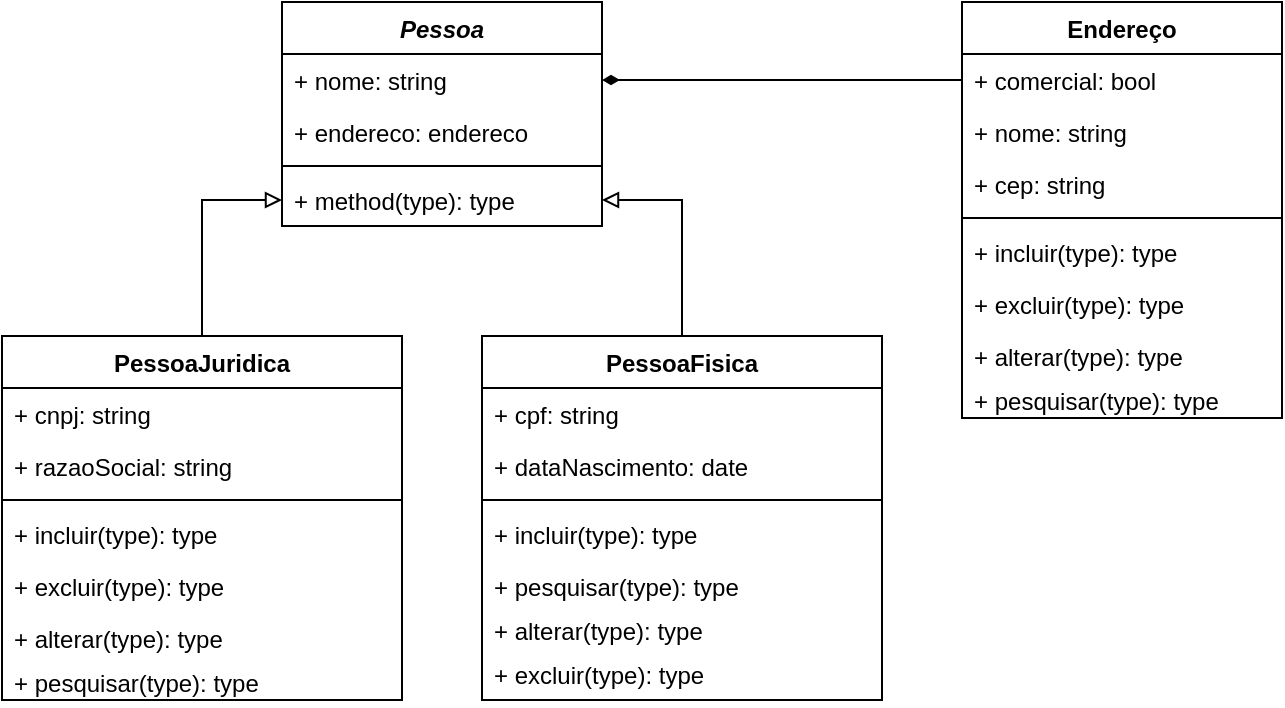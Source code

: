 <mxfile version="18.1.1" type="device"><diagram id="KtyUDxL2aK1uvZeBx6vP" name="Page-1"><mxGraphModel dx="1014" dy="567" grid="1" gridSize="10" guides="1" tooltips="1" connect="1" arrows="1" fold="1" page="1" pageScale="1" pageWidth="827" pageHeight="1169" math="0" shadow="0"><root><mxCell id="0"/><mxCell id="1" parent="0"/><mxCell id="VN0r7kfP3K1St-X1YVmo-1" value="PessoaJuridica&#10;" style="swimlane;fontStyle=1;align=center;verticalAlign=top;childLayout=stackLayout;horizontal=1;startSize=26;horizontalStack=0;resizeParent=1;resizeParentMax=0;resizeLast=0;collapsible=1;marginBottom=0;" parent="1" vertex="1"><mxGeometry x="100" y="320" width="200" height="182" as="geometry"><mxRectangle x="60" y="140" width="120" height="26" as="alternateBounds"/></mxGeometry></mxCell><mxCell id="VN0r7kfP3K1St-X1YVmo-13" value="+ cnpj: string" style="text;strokeColor=none;fillColor=none;align=left;verticalAlign=top;spacingLeft=4;spacingRight=4;overflow=hidden;rotatable=0;points=[[0,0.5],[1,0.5]];portConstraint=eastwest;" parent="VN0r7kfP3K1St-X1YVmo-1" vertex="1"><mxGeometry y="26" width="200" height="26" as="geometry"/></mxCell><mxCell id="VN0r7kfP3K1St-X1YVmo-14" value="+ razaoSocial: string" style="text;strokeColor=none;fillColor=none;align=left;verticalAlign=top;spacingLeft=4;spacingRight=4;overflow=hidden;rotatable=0;points=[[0,0.5],[1,0.5]];portConstraint=eastwest;" parent="VN0r7kfP3K1St-X1YVmo-1" vertex="1"><mxGeometry y="52" width="200" height="26" as="geometry"/></mxCell><mxCell id="VN0r7kfP3K1St-X1YVmo-3" value="" style="line;strokeWidth=1;fillColor=none;align=left;verticalAlign=middle;spacingTop=-1;spacingLeft=3;spacingRight=3;rotatable=0;labelPosition=right;points=[];portConstraint=eastwest;" parent="VN0r7kfP3K1St-X1YVmo-1" vertex="1"><mxGeometry y="78" width="200" height="8" as="geometry"/></mxCell><mxCell id="wQ979JnJXoh81MKj1DXc-2" value="+ incluir(type): type" style="text;strokeColor=none;fillColor=none;align=left;verticalAlign=top;spacingLeft=4;spacingRight=4;overflow=hidden;rotatable=0;points=[[0,0.5],[1,0.5]];portConstraint=eastwest;" vertex="1" parent="VN0r7kfP3K1St-X1YVmo-1"><mxGeometry y="86" width="200" height="26" as="geometry"/></mxCell><mxCell id="wQ979JnJXoh81MKj1DXc-3" value="+ excluir(type): type" style="text;strokeColor=none;fillColor=none;align=left;verticalAlign=top;spacingLeft=4;spacingRight=4;overflow=hidden;rotatable=0;points=[[0,0.5],[1,0.5]];portConstraint=eastwest;" vertex="1" parent="VN0r7kfP3K1St-X1YVmo-1"><mxGeometry y="112" width="200" height="26" as="geometry"/></mxCell><mxCell id="VN0r7kfP3K1St-X1YVmo-4" value="+ alterar(type): type" style="text;strokeColor=none;fillColor=none;align=left;verticalAlign=top;spacingLeft=4;spacingRight=4;overflow=hidden;rotatable=0;points=[[0,0.5],[1,0.5]];portConstraint=eastwest;" parent="VN0r7kfP3K1St-X1YVmo-1" vertex="1"><mxGeometry y="138" width="200" height="22" as="geometry"/></mxCell><mxCell id="wQ979JnJXoh81MKj1DXc-4" value="+ pesquisar(type): type" style="text;strokeColor=none;fillColor=none;align=left;verticalAlign=top;spacingLeft=4;spacingRight=4;overflow=hidden;rotatable=0;points=[[0,0.5],[1,0.5]];portConstraint=eastwest;" vertex="1" parent="VN0r7kfP3K1St-X1YVmo-1"><mxGeometry y="160" width="200" height="22" as="geometry"/></mxCell><mxCell id="VN0r7kfP3K1St-X1YVmo-5" value="PessoaFisica&#10;" style="swimlane;fontStyle=1;align=center;verticalAlign=top;childLayout=stackLayout;horizontal=1;startSize=26;horizontalStack=0;resizeParent=1;resizeParentMax=0;resizeLast=0;collapsible=1;marginBottom=0;" parent="1" vertex="1"><mxGeometry x="340" y="320" width="200" height="182" as="geometry"/></mxCell><mxCell id="VN0r7kfP3K1St-X1YVmo-16" value="+ cpf: string" style="text;strokeColor=none;fillColor=none;align=left;verticalAlign=top;spacingLeft=4;spacingRight=4;overflow=hidden;rotatable=0;points=[[0,0.5],[1,0.5]];portConstraint=eastwest;" parent="VN0r7kfP3K1St-X1YVmo-5" vertex="1"><mxGeometry y="26" width="200" height="26" as="geometry"/></mxCell><mxCell id="VN0r7kfP3K1St-X1YVmo-15" value="+ dataNascimento: date" style="text;strokeColor=none;fillColor=none;align=left;verticalAlign=top;spacingLeft=4;spacingRight=4;overflow=hidden;rotatable=0;points=[[0,0.5],[1,0.5]];portConstraint=eastwest;" parent="VN0r7kfP3K1St-X1YVmo-5" vertex="1"><mxGeometry y="52" width="200" height="26" as="geometry"/></mxCell><mxCell id="VN0r7kfP3K1St-X1YVmo-7" value="" style="line;strokeWidth=1;fillColor=none;align=left;verticalAlign=middle;spacingTop=-1;spacingLeft=3;spacingRight=3;rotatable=0;labelPosition=right;points=[];portConstraint=eastwest;" parent="VN0r7kfP3K1St-X1YVmo-5" vertex="1"><mxGeometry y="78" width="200" height="8" as="geometry"/></mxCell><mxCell id="wQ979JnJXoh81MKj1DXc-5" value="+ incluir(type): type" style="text;strokeColor=none;fillColor=none;align=left;verticalAlign=top;spacingLeft=4;spacingRight=4;overflow=hidden;rotatable=0;points=[[0,0.5],[1,0.5]];portConstraint=eastwest;" vertex="1" parent="VN0r7kfP3K1St-X1YVmo-5"><mxGeometry y="86" width="200" height="26" as="geometry"/></mxCell><mxCell id="wQ979JnJXoh81MKj1DXc-8" value="+ pesquisar(type): type" style="text;strokeColor=none;fillColor=none;align=left;verticalAlign=top;spacingLeft=4;spacingRight=4;overflow=hidden;rotatable=0;points=[[0,0.5],[1,0.5]];portConstraint=eastwest;" vertex="1" parent="VN0r7kfP3K1St-X1YVmo-5"><mxGeometry y="112" width="200" height="22" as="geometry"/></mxCell><mxCell id="wQ979JnJXoh81MKj1DXc-7" value="+ alterar(type): type" style="text;strokeColor=none;fillColor=none;align=left;verticalAlign=top;spacingLeft=4;spacingRight=4;overflow=hidden;rotatable=0;points=[[0,0.5],[1,0.5]];portConstraint=eastwest;" vertex="1" parent="VN0r7kfP3K1St-X1YVmo-5"><mxGeometry y="134" width="200" height="22" as="geometry"/></mxCell><mxCell id="wQ979JnJXoh81MKj1DXc-6" value="+ excluir(type): type" style="text;strokeColor=none;fillColor=none;align=left;verticalAlign=top;spacingLeft=4;spacingRight=4;overflow=hidden;rotatable=0;points=[[0,0.5],[1,0.5]];portConstraint=eastwest;" vertex="1" parent="VN0r7kfP3K1St-X1YVmo-5"><mxGeometry y="156" width="200" height="26" as="geometry"/></mxCell><mxCell id="VN0r7kfP3K1St-X1YVmo-21" value="Pessoa" style="swimlane;fontStyle=3;align=center;verticalAlign=top;childLayout=stackLayout;horizontal=1;startSize=26;horizontalStack=0;resizeParent=1;resizeParentMax=0;resizeLast=0;collapsible=1;marginBottom=0;" parent="1" vertex="1"><mxGeometry x="240" y="153" width="160" height="112" as="geometry"/></mxCell><mxCell id="VN0r7kfP3K1St-X1YVmo-22" value="+ nome: string" style="text;strokeColor=none;fillColor=none;align=left;verticalAlign=top;spacingLeft=4;spacingRight=4;overflow=hidden;rotatable=0;points=[[0,0.5],[1,0.5]];portConstraint=eastwest;" parent="VN0r7kfP3K1St-X1YVmo-21" vertex="1"><mxGeometry y="26" width="160" height="26" as="geometry"/></mxCell><mxCell id="VN0r7kfP3K1St-X1YVmo-42" value="+ endereco: endereco" style="text;strokeColor=none;fillColor=none;align=left;verticalAlign=top;spacingLeft=4;spacingRight=4;overflow=hidden;rotatable=0;points=[[0,0.5],[1,0.5]];portConstraint=eastwest;" parent="VN0r7kfP3K1St-X1YVmo-21" vertex="1"><mxGeometry y="52" width="160" height="26" as="geometry"/></mxCell><mxCell id="VN0r7kfP3K1St-X1YVmo-23" value="" style="line;strokeWidth=1;fillColor=none;align=left;verticalAlign=middle;spacingTop=-1;spacingLeft=3;spacingRight=3;rotatable=0;labelPosition=right;points=[];portConstraint=eastwest;" parent="VN0r7kfP3K1St-X1YVmo-21" vertex="1"><mxGeometry y="78" width="160" height="8" as="geometry"/></mxCell><mxCell id="VN0r7kfP3K1St-X1YVmo-24" value="+ method(type): type" style="text;strokeColor=none;fillColor=none;align=left;verticalAlign=top;spacingLeft=4;spacingRight=4;overflow=hidden;rotatable=0;points=[[0,0.5],[1,0.5]];portConstraint=eastwest;" parent="VN0r7kfP3K1St-X1YVmo-21" vertex="1"><mxGeometry y="86" width="160" height="26" as="geometry"/></mxCell><mxCell id="VN0r7kfP3K1St-X1YVmo-26" style="edgeStyle=orthogonalEdgeStyle;rounded=0;orthogonalLoop=1;jettySize=auto;html=1;entryX=0.5;entryY=0;entryDx=0;entryDy=0;endArrow=none;endFill=0;strokeWidth=1;startArrow=block;startFill=0;" parent="1" source="VN0r7kfP3K1St-X1YVmo-24" target="VN0r7kfP3K1St-X1YVmo-5" edge="1"><mxGeometry relative="1" as="geometry"/></mxCell><mxCell id="VN0r7kfP3K1St-X1YVmo-27" style="edgeStyle=orthogonalEdgeStyle;rounded=0;orthogonalLoop=1;jettySize=auto;html=1;entryX=0.5;entryY=0;entryDx=0;entryDy=0;endArrow=none;endFill=0;strokeWidth=1;endSize=7;startArrow=block;startFill=0;" parent="1" source="VN0r7kfP3K1St-X1YVmo-24" target="VN0r7kfP3K1St-X1YVmo-1" edge="1"><mxGeometry relative="1" as="geometry"/></mxCell><mxCell id="VN0r7kfP3K1St-X1YVmo-28" value="Endereço" style="swimlane;fontStyle=1;align=center;verticalAlign=top;childLayout=stackLayout;horizontal=1;startSize=26;horizontalStack=0;resizeParent=1;resizeParentMax=0;resizeLast=0;collapsible=1;marginBottom=0;" parent="1" vertex="1"><mxGeometry x="580" y="153" width="160" height="208" as="geometry"><mxRectangle x="180" y="520" width="90" height="26" as="alternateBounds"/></mxGeometry></mxCell><mxCell id="VN0r7kfP3K1St-X1YVmo-29" value="+ comercial: bool" style="text;strokeColor=none;fillColor=none;align=left;verticalAlign=top;spacingLeft=4;spacingRight=4;overflow=hidden;rotatable=0;points=[[0,0.5],[1,0.5]];portConstraint=eastwest;" parent="VN0r7kfP3K1St-X1YVmo-28" vertex="1"><mxGeometry y="26" width="160" height="26" as="geometry"/></mxCell><mxCell id="VN0r7kfP3K1St-X1YVmo-32" value="+ nome: string" style="text;strokeColor=none;fillColor=none;align=left;verticalAlign=top;spacingLeft=4;spacingRight=4;overflow=hidden;rotatable=0;points=[[0,0.5],[1,0.5]];portConstraint=eastwest;" parent="VN0r7kfP3K1St-X1YVmo-28" vertex="1"><mxGeometry y="52" width="160" height="26" as="geometry"/></mxCell><mxCell id="VN0r7kfP3K1St-X1YVmo-33" value="+ cep: string" style="text;strokeColor=none;fillColor=none;align=left;verticalAlign=top;spacingLeft=4;spacingRight=4;overflow=hidden;rotatable=0;points=[[0,0.5],[1,0.5]];portConstraint=eastwest;" parent="VN0r7kfP3K1St-X1YVmo-28" vertex="1"><mxGeometry y="78" width="160" height="26" as="geometry"/></mxCell><mxCell id="VN0r7kfP3K1St-X1YVmo-30" value="" style="line;strokeWidth=1;fillColor=none;align=left;verticalAlign=middle;spacingTop=-1;spacingLeft=3;spacingRight=3;rotatable=0;labelPosition=right;points=[];portConstraint=eastwest;" parent="VN0r7kfP3K1St-X1YVmo-28" vertex="1"><mxGeometry y="104" width="160" height="8" as="geometry"/></mxCell><mxCell id="wQ979JnJXoh81MKj1DXc-9" value="+ incluir(type): type" style="text;strokeColor=none;fillColor=none;align=left;verticalAlign=top;spacingLeft=4;spacingRight=4;overflow=hidden;rotatable=0;points=[[0,0.5],[1,0.5]];portConstraint=eastwest;" vertex="1" parent="VN0r7kfP3K1St-X1YVmo-28"><mxGeometry y="112" width="160" height="26" as="geometry"/></mxCell><mxCell id="wQ979JnJXoh81MKj1DXc-12" value="+ excluir(type): type" style="text;strokeColor=none;fillColor=none;align=left;verticalAlign=top;spacingLeft=4;spacingRight=4;overflow=hidden;rotatable=0;points=[[0,0.5],[1,0.5]];portConstraint=eastwest;" vertex="1" parent="VN0r7kfP3K1St-X1YVmo-28"><mxGeometry y="138" width="160" height="26" as="geometry"/></mxCell><mxCell id="wQ979JnJXoh81MKj1DXc-11" value="+ alterar(type): type" style="text;strokeColor=none;fillColor=none;align=left;verticalAlign=top;spacingLeft=4;spacingRight=4;overflow=hidden;rotatable=0;points=[[0,0.5],[1,0.5]];portConstraint=eastwest;" vertex="1" parent="VN0r7kfP3K1St-X1YVmo-28"><mxGeometry y="164" width="160" height="22" as="geometry"/></mxCell><mxCell id="wQ979JnJXoh81MKj1DXc-10" value="+ pesquisar(type): type" style="text;strokeColor=none;fillColor=none;align=left;verticalAlign=top;spacingLeft=4;spacingRight=4;overflow=hidden;rotatable=0;points=[[0,0.5],[1,0.5]];portConstraint=eastwest;" vertex="1" parent="VN0r7kfP3K1St-X1YVmo-28"><mxGeometry y="186" width="160" height="22" as="geometry"/></mxCell><mxCell id="VN0r7kfP3K1St-X1YVmo-44" style="edgeStyle=orthogonalEdgeStyle;rounded=0;orthogonalLoop=1;jettySize=auto;html=1;entryX=0;entryY=0.5;entryDx=0;entryDy=0;startArrow=diamondThin;startFill=1;endArrow=none;endFill=0;endSize=7;strokeWidth=1;" parent="1" source="VN0r7kfP3K1St-X1YVmo-22" edge="1"><mxGeometry relative="1" as="geometry"><mxPoint x="580" y="192.0" as="targetPoint"/></mxGeometry></mxCell></root></mxGraphModel></diagram></mxfile>